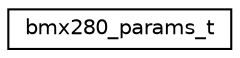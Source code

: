 digraph "Graphical Class Hierarchy"
{
 // LATEX_PDF_SIZE
  edge [fontname="Helvetica",fontsize="10",labelfontname="Helvetica",labelfontsize="10"];
  node [fontname="Helvetica",fontsize="10",shape=record];
  rankdir="LR";
  Node0 [label="bmx280_params_t",height=0.2,width=0.4,color="black", fillcolor="white", style="filled",URL="$structbmx280__params__t.html",tooltip="Parameters for the BMX280 sensor."];
}

